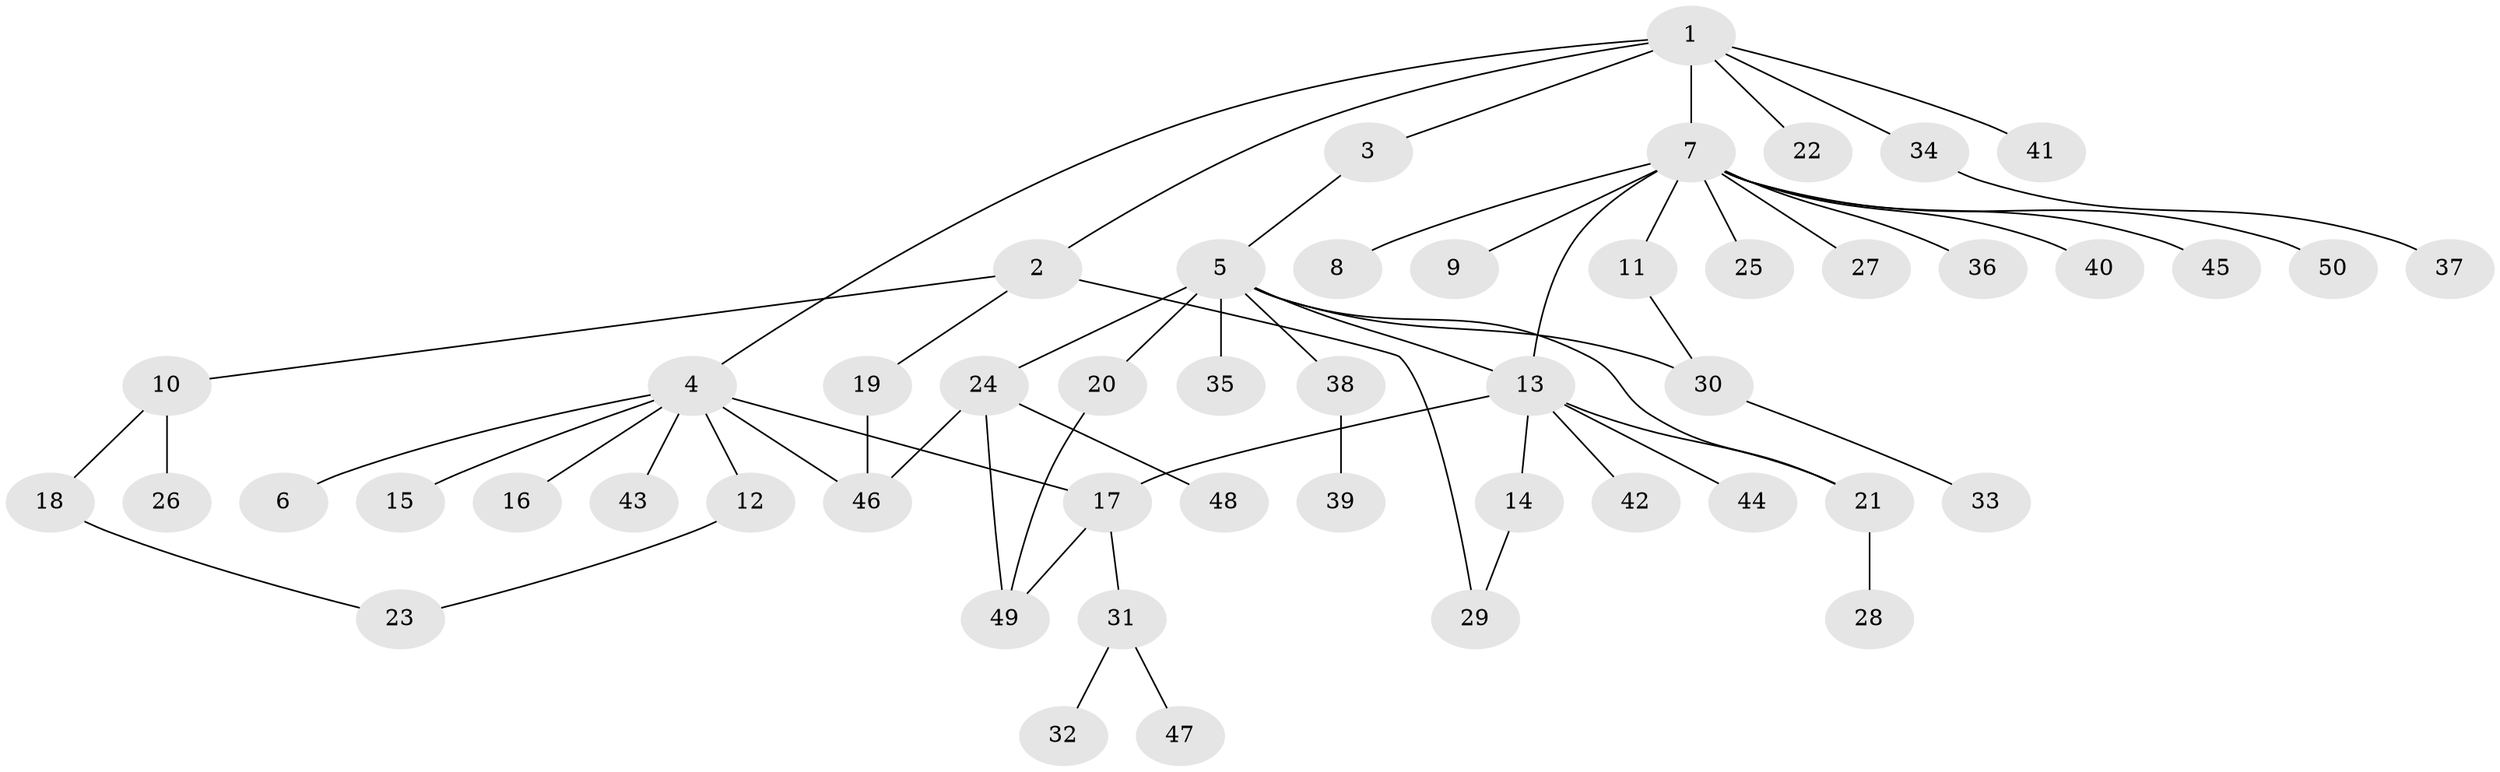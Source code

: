 // Generated by graph-tools (version 1.1) at 2025/11/02/27/25 16:11:15]
// undirected, 50 vertices, 59 edges
graph export_dot {
graph [start="1"]
  node [color=gray90,style=filled];
  1;
  2;
  3;
  4;
  5;
  6;
  7;
  8;
  9;
  10;
  11;
  12;
  13;
  14;
  15;
  16;
  17;
  18;
  19;
  20;
  21;
  22;
  23;
  24;
  25;
  26;
  27;
  28;
  29;
  30;
  31;
  32;
  33;
  34;
  35;
  36;
  37;
  38;
  39;
  40;
  41;
  42;
  43;
  44;
  45;
  46;
  47;
  48;
  49;
  50;
  1 -- 2;
  1 -- 3;
  1 -- 4;
  1 -- 7;
  1 -- 22;
  1 -- 34;
  1 -- 41;
  2 -- 10;
  2 -- 19;
  2 -- 29;
  3 -- 5;
  4 -- 6;
  4 -- 12;
  4 -- 15;
  4 -- 16;
  4 -- 17;
  4 -- 43;
  4 -- 46;
  5 -- 13;
  5 -- 20;
  5 -- 21;
  5 -- 24;
  5 -- 30;
  5 -- 35;
  5 -- 38;
  7 -- 8;
  7 -- 9;
  7 -- 11;
  7 -- 13;
  7 -- 25;
  7 -- 27;
  7 -- 36;
  7 -- 40;
  7 -- 45;
  7 -- 50;
  10 -- 18;
  10 -- 26;
  11 -- 30;
  12 -- 23;
  13 -- 14;
  13 -- 17;
  13 -- 21;
  13 -- 42;
  13 -- 44;
  14 -- 29;
  17 -- 31;
  17 -- 49;
  18 -- 23;
  19 -- 46;
  20 -- 49;
  21 -- 28;
  24 -- 46;
  24 -- 48;
  24 -- 49;
  30 -- 33;
  31 -- 32;
  31 -- 47;
  34 -- 37;
  38 -- 39;
}

